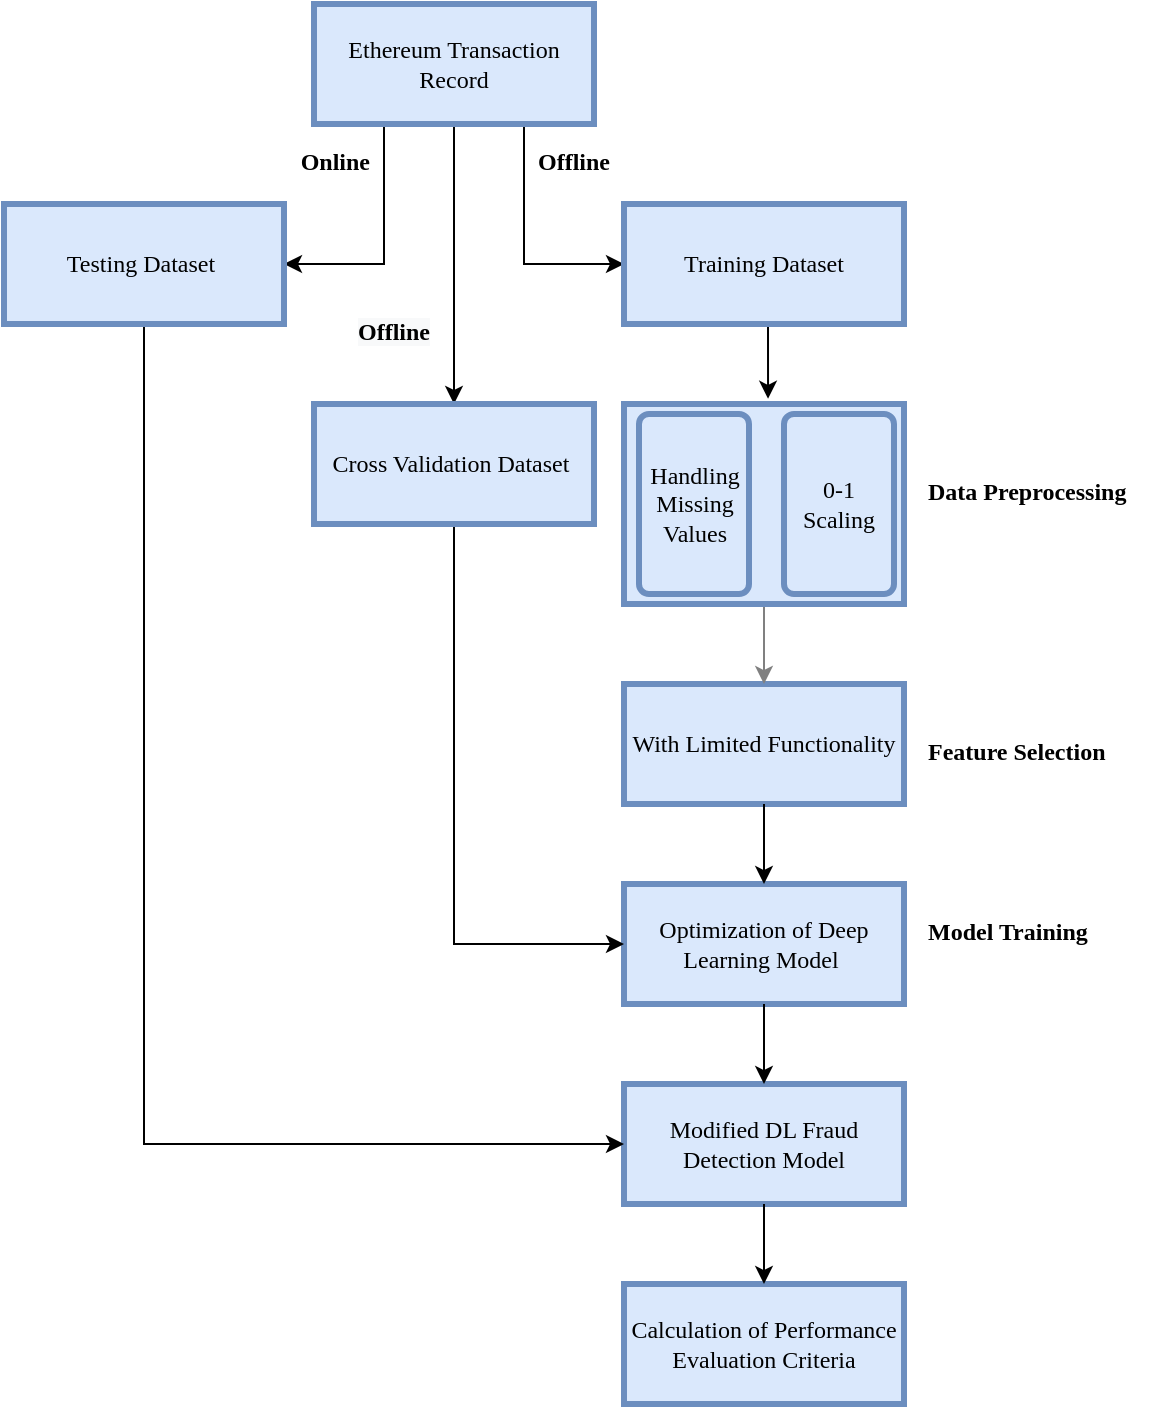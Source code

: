 <mxfile version="20.3.7" type="github"><diagram id="JjL5JUbFUsXd3rydVNTg" name="Page-1"><mxGraphModel dx="1221" dy="676" grid="1" gridSize="10" guides="1" tooltips="1" connect="1" arrows="1" fold="1" page="1" pageScale="1" pageWidth="850" pageHeight="1100" math="0" shadow="0"><root><mxCell id="0"/><mxCell id="1" parent="0"/><mxCell id="fDZCLPT1sttQq8ejbjsC-42" style="edgeStyle=orthogonalEdgeStyle;rounded=0;orthogonalLoop=1;jettySize=auto;html=1;exitX=0.75;exitY=1;exitDx=0;exitDy=0;entryX=0;entryY=0.5;entryDx=0;entryDy=0;strokeColor=#000000;fontColor=#000000;" edge="1" parent="1" source="fDZCLPT1sttQq8ejbjsC-1" target="fDZCLPT1sttQq8ejbjsC-3"><mxGeometry relative="1" as="geometry"/></mxCell><mxCell id="fDZCLPT1sttQq8ejbjsC-43" style="edgeStyle=orthogonalEdgeStyle;rounded=0;orthogonalLoop=1;jettySize=auto;html=1;exitX=0.25;exitY=1;exitDx=0;exitDy=0;entryX=1;entryY=0.5;entryDx=0;entryDy=0;strokeColor=#000000;fontColor=#000000;" edge="1" parent="1" source="fDZCLPT1sttQq8ejbjsC-1" target="fDZCLPT1sttQq8ejbjsC-2"><mxGeometry relative="1" as="geometry"/></mxCell><mxCell id="fDZCLPT1sttQq8ejbjsC-45" style="edgeStyle=orthogonalEdgeStyle;rounded=0;orthogonalLoop=1;jettySize=auto;html=1;exitX=0.5;exitY=1;exitDx=0;exitDy=0;entryX=0.5;entryY=0;entryDx=0;entryDy=0;strokeColor=#000000;fontColor=#000000;" edge="1" parent="1" source="fDZCLPT1sttQq8ejbjsC-1" target="fDZCLPT1sttQq8ejbjsC-8"><mxGeometry relative="1" as="geometry"/></mxCell><mxCell id="fDZCLPT1sttQq8ejbjsC-1" value="Ethereum Transaction Record" style="rounded=0;whiteSpace=wrap;html=1;flipV=1;flipH=0;" vertex="1" parent="1"><mxGeometry x="355" y="80" width="140" height="60" as="geometry"/></mxCell><mxCell id="fDZCLPT1sttQq8ejbjsC-2" value="Testing Dataset&amp;nbsp;" style="rounded=0;whiteSpace=wrap;html=1;flipV=1;flipH=0;" vertex="1" parent="1"><mxGeometry x="200" y="180" width="140" height="60" as="geometry"/></mxCell><mxCell id="fDZCLPT1sttQq8ejbjsC-3" value="Training Dataset" style="rounded=0;whiteSpace=wrap;html=1;flipV=1;flipH=0;" vertex="1" parent="1"><mxGeometry x="510" y="180" width="140" height="60" as="geometry"/></mxCell><mxCell id="fDZCLPT1sttQq8ejbjsC-8" value="Cross Validation Dataset&amp;nbsp;" style="rounded=0;whiteSpace=wrap;html=1;flipV=1;flipH=0;" vertex="1" parent="1"><mxGeometry x="355" y="280" width="140" height="60" as="geometry"/></mxCell><mxCell id="fDZCLPT1sttQq8ejbjsC-10" value="" style="rounded=0;absoluteArcSize=1;html=1;arcSize=10;flipV=1;flipH=0;" vertex="1" parent="1"><mxGeometry x="510" y="280" width="140" height="100" as="geometry"/></mxCell><mxCell id="fDZCLPT1sttQq8ejbjsC-11" value="" style="html=1;shape=mxgraph.er.anchor;whiteSpace=wrap;" vertex="1" parent="fDZCLPT1sttQq8ejbjsC-10"><mxGeometry width="70" height="100" as="geometry"/></mxCell><mxCell id="fDZCLPT1sttQq8ejbjsC-18" value="Handling Missing Values" style="rounded=1;absoluteArcSize=1;html=1;arcSize=10;whiteSpace=wrap;points=[];strokeColor=inherit;fillColor=inherit;" vertex="1" parent="fDZCLPT1sttQq8ejbjsC-10"><mxGeometry x="7.5" y="5" width="55" height="90" as="geometry"/></mxCell><mxCell id="fDZCLPT1sttQq8ejbjsC-13" value="0-1 Scaling" style="rounded=1;absoluteArcSize=1;html=1;arcSize=10;whiteSpace=wrap;points=[];strokeColor=inherit;fillColor=inherit;" vertex="1" parent="fDZCLPT1sttQq8ejbjsC-10"><mxGeometry x="80" y="5" width="55" height="90" as="geometry"/></mxCell><mxCell id="fDZCLPT1sttQq8ejbjsC-29" style="edgeStyle=orthogonalEdgeStyle;rounded=0;orthogonalLoop=1;jettySize=auto;html=1;exitX=0.5;exitY=1;exitDx=0;exitDy=0;entryX=1.029;entryY=-0.026;entryDx=0;entryDy=0;entryPerimeter=0;strokeColor=#000000;fontColor=#000000;" edge="1" parent="1" source="fDZCLPT1sttQq8ejbjsC-3" target="fDZCLPT1sttQq8ejbjsC-11"><mxGeometry relative="1" as="geometry"/></mxCell><mxCell id="fDZCLPT1sttQq8ejbjsC-19" value="&lt;font face=&quot;Times New Roman&quot;&gt;With Limited Functionality&lt;/font&gt;" style="rounded=0;whiteSpace=wrap;html=1;flipV=1;flipH=0;fillColor=#dae8fc;strokeColor=#6c8ebf;strokeWidth=3;" vertex="1" parent="1"><mxGeometry x="510" y="420" width="140" height="60" as="geometry"/></mxCell><mxCell id="fDZCLPT1sttQq8ejbjsC-24" style="edgeStyle=orthogonalEdgeStyle;rounded=0;orthogonalLoop=1;jettySize=auto;html=1;exitX=0.5;exitY=1;exitDx=0;exitDy=0;entryX=0.5;entryY=0;entryDx=0;entryDy=0;strokeColor=#808080;fontColor=#000000;" edge="1" parent="1" source="fDZCLPT1sttQq8ejbjsC-10" target="fDZCLPT1sttQq8ejbjsC-19"><mxGeometry relative="1" as="geometry"/></mxCell><mxCell id="fDZCLPT1sttQq8ejbjsC-20" value="&lt;font face=&quot;Times New Roman&quot;&gt;Optimization of Deep Learning Model&amp;nbsp;&lt;/font&gt;" style="rounded=0;whiteSpace=wrap;html=1;flipV=1;flipH=0;fillColor=#dae8fc;strokeColor=#6c8ebf;strokeWidth=3;" vertex="1" parent="1"><mxGeometry x="510" y="520" width="140" height="60" as="geometry"/></mxCell><mxCell id="fDZCLPT1sttQq8ejbjsC-31" style="edgeStyle=orthogonalEdgeStyle;rounded=0;orthogonalLoop=1;jettySize=auto;html=1;exitX=0.5;exitY=1;exitDx=0;exitDy=0;entryX=0;entryY=0.5;entryDx=0;entryDy=0;strokeColor=#000000;fontColor=#000000;" edge="1" parent="1" source="fDZCLPT1sttQq8ejbjsC-8" target="fDZCLPT1sttQq8ejbjsC-20"><mxGeometry relative="1" as="geometry"/></mxCell><mxCell id="fDZCLPT1sttQq8ejbjsC-25" style="edgeStyle=orthogonalEdgeStyle;rounded=0;orthogonalLoop=1;jettySize=auto;html=1;exitX=0.5;exitY=1;exitDx=0;exitDy=0;entryX=0.5;entryY=0;entryDx=0;entryDy=0;strokeColor=#000000;fontColor=#000000;" edge="1" parent="1" source="fDZCLPT1sttQq8ejbjsC-19" target="fDZCLPT1sttQq8ejbjsC-20"><mxGeometry relative="1" as="geometry"/></mxCell><mxCell id="fDZCLPT1sttQq8ejbjsC-21" value="&lt;font face=&quot;Times New Roman&quot;&gt;Modified DL Fraud Detection Model&lt;/font&gt;" style="rounded=0;whiteSpace=wrap;html=1;flipV=1;flipH=0;fillColor=#dae8fc;strokeColor=#6c8ebf;strokeWidth=3;" vertex="1" parent="1"><mxGeometry x="510" y="620" width="140" height="60" as="geometry"/></mxCell><mxCell id="fDZCLPT1sttQq8ejbjsC-30" style="edgeStyle=orthogonalEdgeStyle;rounded=0;orthogonalLoop=1;jettySize=auto;html=1;exitX=0.5;exitY=1;exitDx=0;exitDy=0;entryX=0;entryY=0.5;entryDx=0;entryDy=0;strokeColor=#000000;fontColor=#000000;" edge="1" parent="1" source="fDZCLPT1sttQq8ejbjsC-2" target="fDZCLPT1sttQq8ejbjsC-21"><mxGeometry relative="1" as="geometry"/></mxCell><mxCell id="fDZCLPT1sttQq8ejbjsC-26" style="edgeStyle=orthogonalEdgeStyle;rounded=0;orthogonalLoop=1;jettySize=auto;html=1;exitX=0.5;exitY=1;exitDx=0;exitDy=0;entryX=0.5;entryY=0;entryDx=0;entryDy=0;strokeColor=#000000;fontColor=#000000;" edge="1" parent="1" source="fDZCLPT1sttQq8ejbjsC-20" target="fDZCLPT1sttQq8ejbjsC-21"><mxGeometry relative="1" as="geometry"/></mxCell><mxCell id="fDZCLPT1sttQq8ejbjsC-22" value="&lt;font face=&quot;Times New Roman&quot;&gt;Calculation of Performance Evaluation Criteria&lt;/font&gt;" style="rounded=0;whiteSpace=wrap;html=1;flipV=1;flipH=0;fillColor=#dae8fc;strokeColor=#6c8ebf;strokeWidth=3;" vertex="1" parent="1"><mxGeometry x="510" y="720" width="140" height="60" as="geometry"/></mxCell><mxCell id="fDZCLPT1sttQq8ejbjsC-27" style="edgeStyle=orthogonalEdgeStyle;rounded=0;orthogonalLoop=1;jettySize=auto;html=1;exitX=0.5;exitY=1;exitDx=0;exitDy=0;entryX=0.5;entryY=0;entryDx=0;entryDy=0;strokeColor=#000000;fontColor=#000000;" edge="1" parent="1" source="fDZCLPT1sttQq8ejbjsC-21" target="fDZCLPT1sttQq8ejbjsC-22"><mxGeometry relative="1" as="geometry"/></mxCell><mxCell id="fDZCLPT1sttQq8ejbjsC-33" value="&lt;div style=&quot;text-align: center;&quot;&gt;&lt;span style=&quot;background-color: initial;&quot;&gt;Data Preprocessing&lt;/span&gt;&lt;/div&gt;" style="text;whiteSpace=wrap;html=1;fontStyle=1;fontFamily=Times New Roman;" vertex="1" parent="1"><mxGeometry x="660" y="310" width="120" height="40" as="geometry"/></mxCell><mxCell id="fDZCLPT1sttQq8ejbjsC-34" value="&lt;div style=&quot;text-align: center;&quot;&gt;&lt;span style=&quot;background-color: initial;&quot;&gt;Model Training&lt;/span&gt;&lt;/div&gt;" style="text;whiteSpace=wrap;html=1;fontStyle=1;fontFamily=Times New Roman;" vertex="1" parent="1"><mxGeometry x="660" y="530" width="120" height="40" as="geometry"/></mxCell><mxCell id="fDZCLPT1sttQq8ejbjsC-35" value="&lt;div style=&quot;text-align: center;&quot;&gt;&lt;span style=&quot;background-color: initial;&quot;&gt;&lt;font face=&quot;Times New Roman&quot;&gt;Feature Selection&amp;nbsp;&lt;/font&gt;&lt;/span&gt;&lt;/div&gt;" style="text;whiteSpace=wrap;html=1;fontStyle=1" vertex="1" parent="1"><mxGeometry x="660" y="440" width="120" height="40" as="geometry"/></mxCell><mxCell id="fDZCLPT1sttQq8ejbjsC-36" value="&lt;div style=&quot;&quot;&gt;&lt;span style=&quot;background-color: initial;&quot;&gt;Online&lt;/span&gt;&lt;/div&gt;" style="text;whiteSpace=wrap;html=1;align=right;fontStyle=1;fontFamily=Times New Roman;" vertex="1" parent="1"><mxGeometry x="265" y="145" width="120" height="40" as="geometry"/></mxCell><mxCell id="fDZCLPT1sttQq8ejbjsC-37" value="&lt;div style=&quot;text-align: center;&quot;&gt;&lt;span style=&quot;text-align: right;&quot;&gt;Offline&lt;/span&gt;&lt;br&gt;&lt;/div&gt;" style="text;whiteSpace=wrap;html=1;fontStyle=1;fontFamily=Times New Roman;" vertex="1" parent="1"><mxGeometry x="465" y="145" width="120" height="40" as="geometry"/></mxCell><mxCell id="fDZCLPT1sttQq8ejbjsC-38" value="&lt;span style=&quot;color: rgb(0, 0, 0); font-size: 12px; font-style: normal; font-variant-ligatures: normal; font-variant-caps: normal; letter-spacing: normal; orphans: 2; text-indent: 0px; text-transform: none; widows: 2; word-spacing: 0px; -webkit-text-stroke-width: 0px; background-color: rgb(248, 249, 250); text-decoration-thickness: initial; text-decoration-style: initial; text-decoration-color: initial; float: none; display: inline !important;&quot;&gt;Offline&lt;/span&gt;" style="text;whiteSpace=wrap;html=1;align=right;fontStyle=1;fontFamily=Times New Roman;" vertex="1" parent="1"><mxGeometry x="355" y="230" width="60" height="35" as="geometry"/></mxCell><mxCell id="fDZCLPT1sttQq8ejbjsC-46" value="&lt;font face=&quot;Times New Roman&quot;&gt;Ethereum Transaction Record&lt;/font&gt;" style="rounded=0;whiteSpace=wrap;html=1;flipV=1;flipH=0;fillColor=#dae8fc;strokeColor=#6c8ebf;strokeWidth=3;" vertex="1" parent="1"><mxGeometry x="355" y="80" width="140" height="60" as="geometry"/></mxCell><mxCell id="fDZCLPT1sttQq8ejbjsC-47" value="&lt;font face=&quot;Times New Roman&quot;&gt;Testing Dataset&amp;nbsp;&lt;/font&gt;" style="rounded=0;whiteSpace=wrap;html=1;flipV=1;flipH=0;fillColor=#dae8fc;strokeColor=#6c8ebf;strokeWidth=3;" vertex="1" parent="1"><mxGeometry x="200" y="180" width="140" height="60" as="geometry"/></mxCell><mxCell id="fDZCLPT1sttQq8ejbjsC-48" value="&lt;font face=&quot;Times New Roman&quot;&gt;Cross Validation Dataset&amp;nbsp;&lt;/font&gt;" style="rounded=0;whiteSpace=wrap;html=1;flipV=1;flipH=0;fillColor=#dae8fc;strokeColor=#6c8ebf;strokeWidth=3;" vertex="1" parent="1"><mxGeometry x="355" y="280" width="140" height="60" as="geometry"/></mxCell><mxCell id="fDZCLPT1sttQq8ejbjsC-49" value="&lt;font face=&quot;Times New Roman&quot;&gt;Training Dataset&lt;/font&gt;" style="rounded=0;whiteSpace=wrap;html=1;flipV=1;flipH=0;fillColor=#dae8fc;strokeColor=#6c8ebf;strokeWidth=3;" vertex="1" parent="1"><mxGeometry x="510" y="180" width="140" height="60" as="geometry"/></mxCell><mxCell id="fDZCLPT1sttQq8ejbjsC-50" value="" style="rounded=0;absoluteArcSize=1;html=1;arcSize=10;flipV=1;flipH=0;fillColor=#dae8fc;strokeColor=#6c8ebf;strokeWidth=3;" vertex="1" parent="1"><mxGeometry x="510" y="280" width="140" height="100" as="geometry"/></mxCell><mxCell id="fDZCLPT1sttQq8ejbjsC-51" value="" style="html=1;shape=mxgraph.er.anchor;whiteSpace=wrap;" vertex="1" parent="fDZCLPT1sttQq8ejbjsC-50"><mxGeometry width="70" height="100" as="geometry"/></mxCell><mxCell id="fDZCLPT1sttQq8ejbjsC-52" value="&lt;font face=&quot;Times New Roman&quot;&gt;Handling Missing Values&lt;/font&gt;" style="rounded=1;absoluteArcSize=1;html=1;arcSize=10;whiteSpace=wrap;points=[];strokeColor=inherit;fillColor=inherit;strokeWidth=3;" vertex="1" parent="fDZCLPT1sttQq8ejbjsC-50"><mxGeometry x="7.5" y="5" width="55" height="90" as="geometry"/></mxCell><mxCell id="fDZCLPT1sttQq8ejbjsC-53" value="&lt;font face=&quot;Times New Roman&quot;&gt;0-1 Scaling&lt;/font&gt;" style="rounded=1;absoluteArcSize=1;html=1;arcSize=10;whiteSpace=wrap;points=[];strokeColor=inherit;fillColor=inherit;strokeWidth=3;" vertex="1" parent="fDZCLPT1sttQq8ejbjsC-50"><mxGeometry x="80" y="5" width="55" height="90" as="geometry"/></mxCell></root></mxGraphModel></diagram></mxfile>